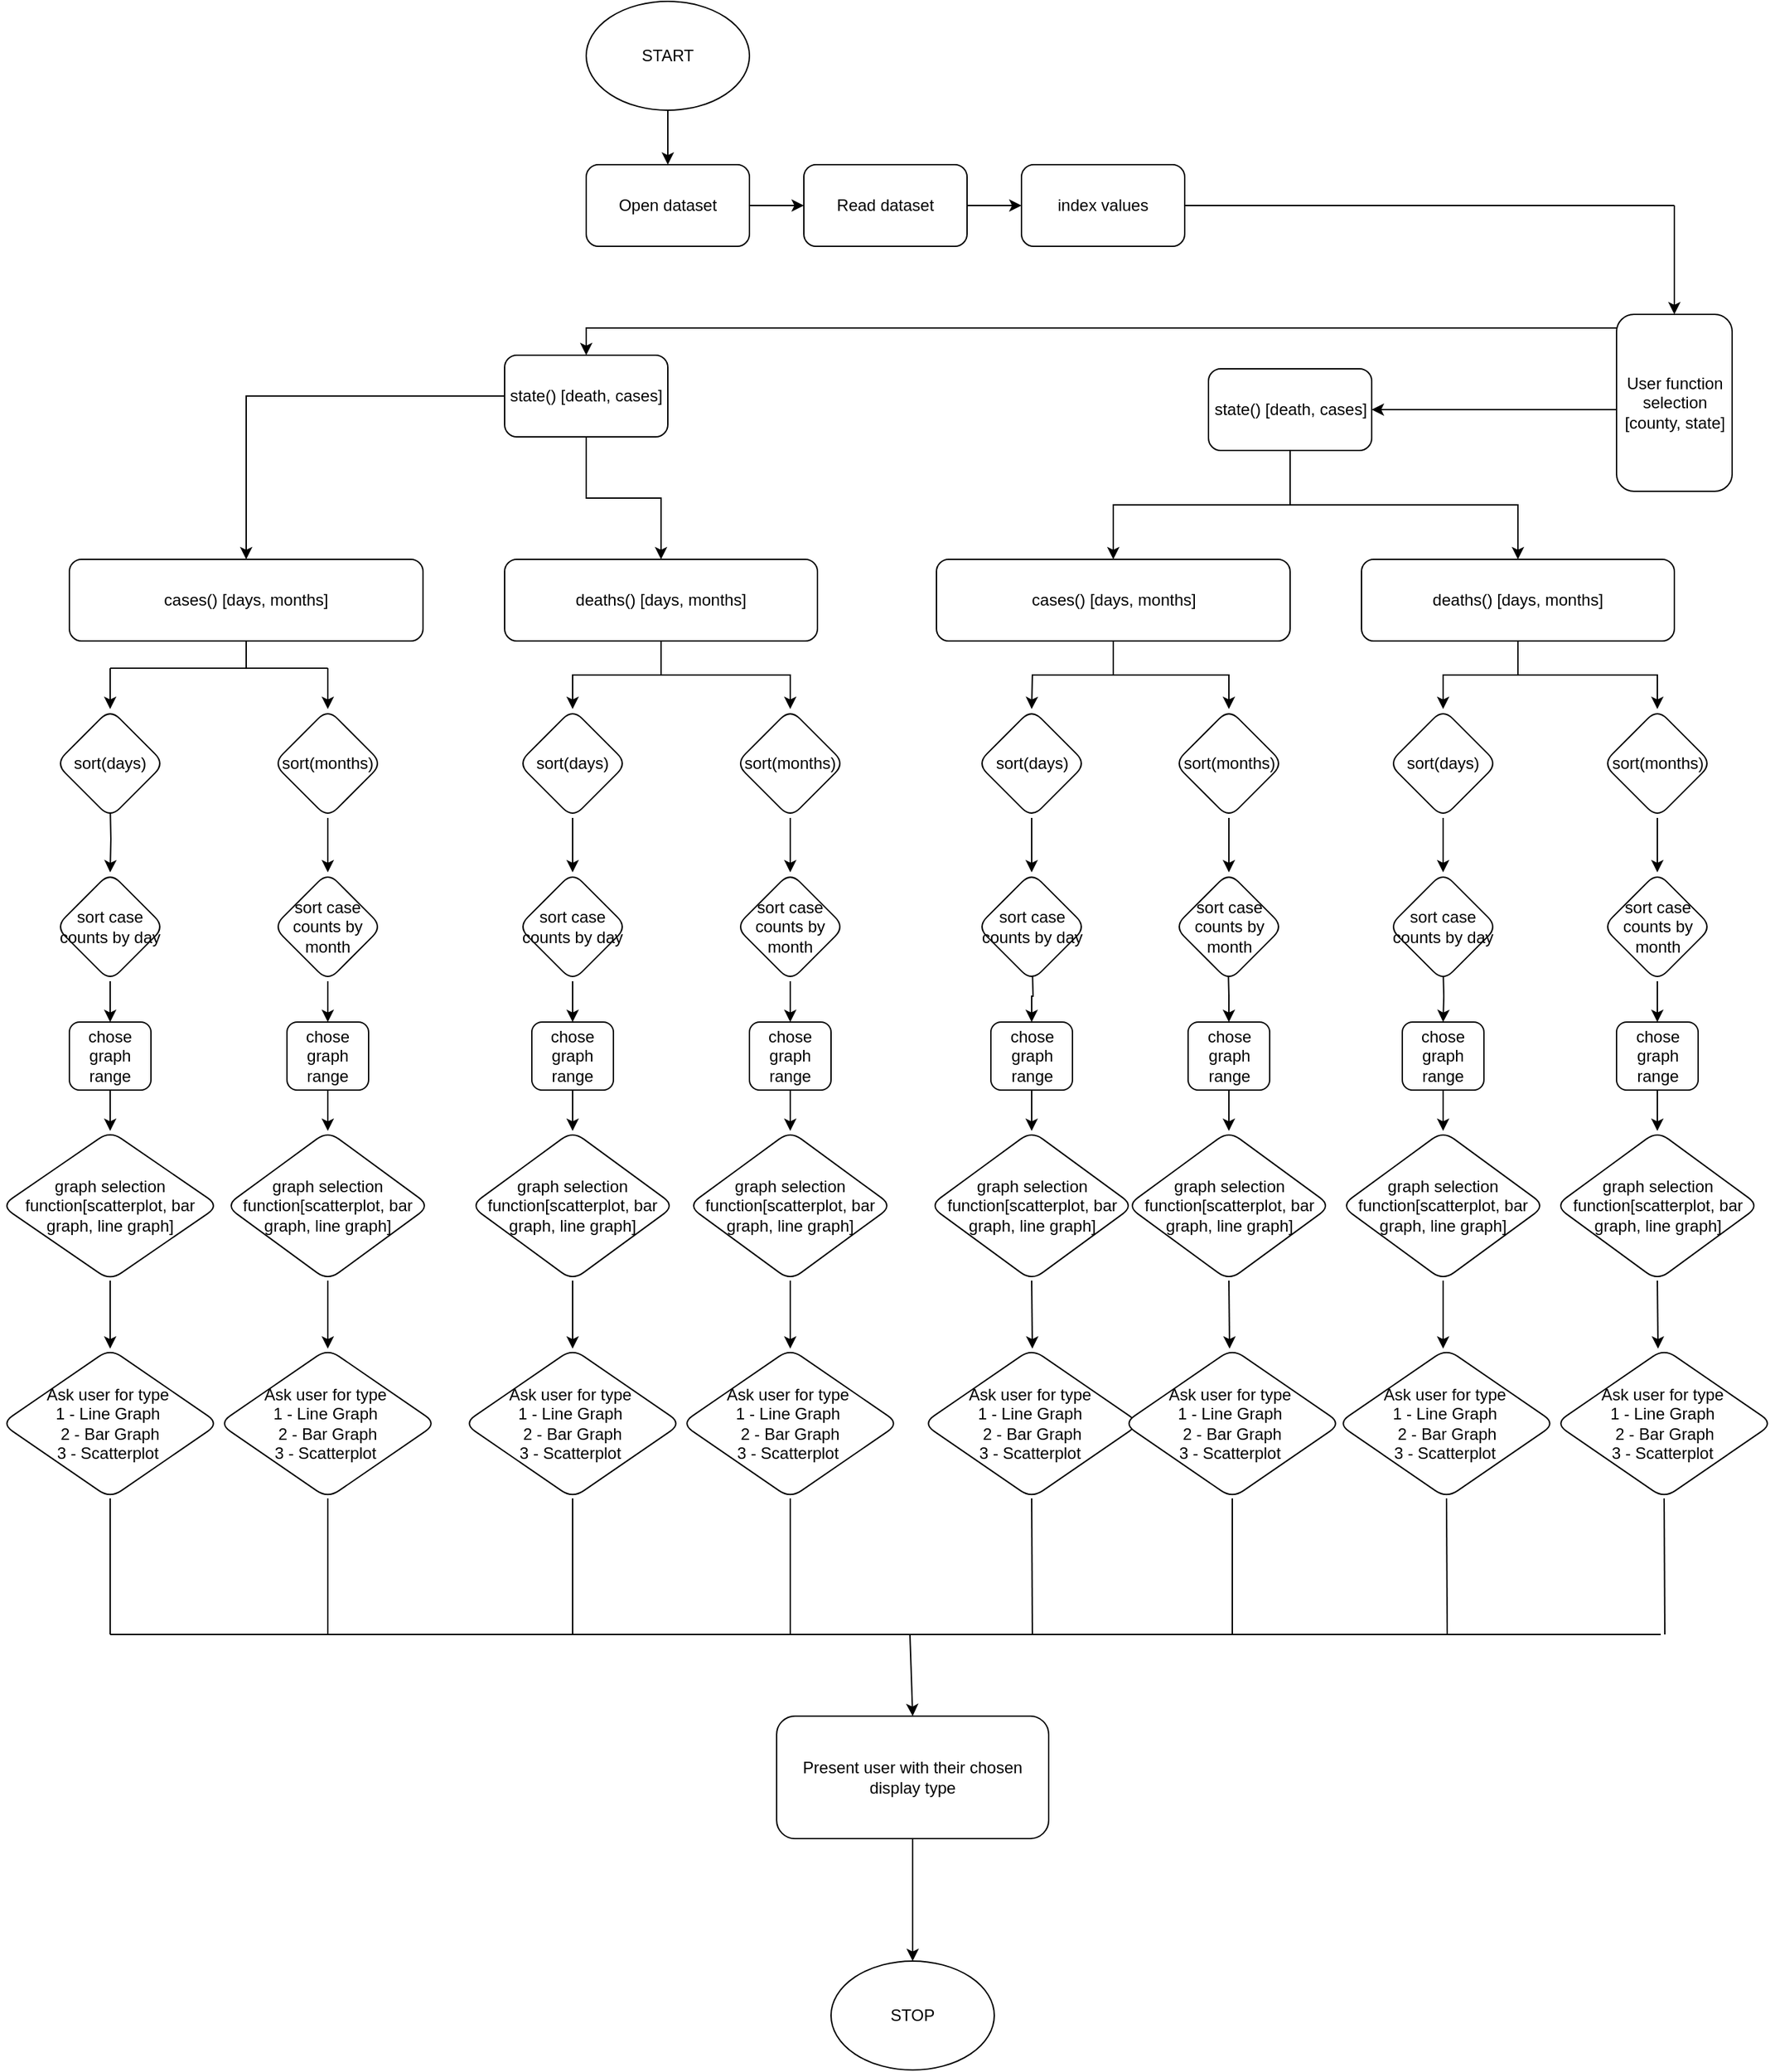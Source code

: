 <mxfile version="13.9.7" type="github">
  <diagram id="tAdPeTKJlN7bOHheGdF9" name="Page-1">
    <mxGraphModel dx="2544" dy="2260" grid="1" gridSize="10" guides="1" tooltips="1" connect="1" arrows="1" fold="1" page="1" pageScale="1" pageWidth="850" pageHeight="1100" math="0" shadow="0">
      <root>
        <mxCell id="0" />
        <mxCell id="1" parent="0" />
        <mxCell id="iHuIv27mJ4IeMXVoEYGh-4" value="" style="edgeStyle=orthogonalEdgeStyle;rounded=0;orthogonalLoop=1;jettySize=auto;html=1;" parent="1" source="iHuIv27mJ4IeMXVoEYGh-1" target="iHuIv27mJ4IeMXVoEYGh-3" edge="1">
          <mxGeometry relative="1" as="geometry" />
        </mxCell>
        <mxCell id="iHuIv27mJ4IeMXVoEYGh-1" value="Open dataset" style="rounded=1;whiteSpace=wrap;html=1;" parent="1" vertex="1">
          <mxGeometry y="20" width="120" height="60" as="geometry" />
        </mxCell>
        <mxCell id="iHuIv27mJ4IeMXVoEYGh-6" value="" style="edgeStyle=orthogonalEdgeStyle;rounded=0;orthogonalLoop=1;jettySize=auto;html=1;" parent="1" source="iHuIv27mJ4IeMXVoEYGh-3" target="iHuIv27mJ4IeMXVoEYGh-5" edge="1">
          <mxGeometry relative="1" as="geometry" />
        </mxCell>
        <mxCell id="iHuIv27mJ4IeMXVoEYGh-3" value="Read dataset" style="whiteSpace=wrap;html=1;rounded=1;" parent="1" vertex="1">
          <mxGeometry x="160" y="20" width="120" height="60" as="geometry" />
        </mxCell>
        <mxCell id="iHuIv27mJ4IeMXVoEYGh-5" value="index values" style="whiteSpace=wrap;html=1;rounded=1;" parent="1" vertex="1">
          <mxGeometry x="320" y="20" width="120" height="60" as="geometry" />
        </mxCell>
        <mxCell id="ClTSMR5yh64WsVLCuIec-3" value="" style="edgeStyle=orthogonalEdgeStyle;rounded=0;orthogonalLoop=1;jettySize=auto;html=1;" parent="1" source="iHuIv27mJ4IeMXVoEYGh-17" target="ClTSMR5yh64WsVLCuIec-2" edge="1">
          <mxGeometry relative="1" as="geometry">
            <Array as="points">
              <mxPoint y="140" />
            </Array>
          </mxGeometry>
        </mxCell>
        <mxCell id="ClTSMR5yh64WsVLCuIec-95" style="edgeStyle=orthogonalEdgeStyle;rounded=0;orthogonalLoop=1;jettySize=auto;html=1;exitX=0;exitY=0.5;exitDx=0;exitDy=0;entryX=1;entryY=0.5;entryDx=0;entryDy=0;" parent="1" source="iHuIv27mJ4IeMXVoEYGh-17" target="ClTSMR5yh64WsVLCuIec-42" edge="1">
          <mxGeometry relative="1" as="geometry">
            <Array as="points">
              <mxPoint x="758" y="200" />
            </Array>
          </mxGeometry>
        </mxCell>
        <mxCell id="iHuIv27mJ4IeMXVoEYGh-17" value="User function selection [county, state]" style="whiteSpace=wrap;html=1;rounded=1;" parent="1" vertex="1">
          <mxGeometry x="757.5" y="130" width="85" height="130" as="geometry" />
        </mxCell>
        <mxCell id="iHuIv27mJ4IeMXVoEYGh-22" value="cases() [days, months]" style="whiteSpace=wrap;html=1;rounded=1;" parent="1" vertex="1">
          <mxGeometry x="-380" y="310" width="260" height="60" as="geometry" />
        </mxCell>
        <mxCell id="djKttDt-YxFd_NFeAkNs-44" value="" style="edgeStyle=orthogonalEdgeStyle;rounded=0;orthogonalLoop=1;jettySize=auto;html=1;" parent="1" source="iHuIv27mJ4IeMXVoEYGh-24" target="ClTSMR5yh64WsVLCuIec-14" edge="1">
          <mxGeometry relative="1" as="geometry">
            <mxPoint x="190" y="420" as="targetPoint" />
          </mxGeometry>
        </mxCell>
        <mxCell id="djKttDt-YxFd_NFeAkNs-45" value="" style="edgeStyle=orthogonalEdgeStyle;rounded=0;orthogonalLoop=1;jettySize=auto;html=1;" parent="1" source="iHuIv27mJ4IeMXVoEYGh-24" target="ClTSMR5yh64WsVLCuIec-7" edge="1">
          <mxGeometry relative="1" as="geometry">
            <mxPoint x="75" y="420" as="targetPoint" />
          </mxGeometry>
        </mxCell>
        <mxCell id="iHuIv27mJ4IeMXVoEYGh-24" value="&lt;div&gt;deaths() [days, months]&lt;br&gt;&lt;/div&gt;" style="whiteSpace=wrap;html=1;rounded=1;" parent="1" vertex="1">
          <mxGeometry x="-60" y="310" width="230" height="60" as="geometry" />
        </mxCell>
        <mxCell id="Fl7NyhwMVP9BRSrlcS8B-10" value="" style="edgeStyle=orthogonalEdgeStyle;rounded=0;orthogonalLoop=1;jettySize=auto;html=1;" parent="1" target="Fl7NyhwMVP9BRSrlcS8B-9" edge="1">
          <mxGeometry relative="1" as="geometry">
            <mxPoint x="-350" y="490" as="sourcePoint" />
          </mxGeometry>
        </mxCell>
        <mxCell id="iHuIv27mJ4IeMXVoEYGh-34" value="sort(days)" style="rhombus;whiteSpace=wrap;html=1;rounded=1;" parent="1" vertex="1">
          <mxGeometry x="-390" y="420" width="80" height="80" as="geometry" />
        </mxCell>
        <mxCell id="Fl7NyhwMVP9BRSrlcS8B-25" value="" style="edgeStyle=orthogonalEdgeStyle;rounded=0;orthogonalLoop=1;jettySize=auto;html=1;" parent="1" source="Fl7NyhwMVP9BRSrlcS8B-9" target="Fl7NyhwMVP9BRSrlcS8B-24" edge="1">
          <mxGeometry relative="1" as="geometry" />
        </mxCell>
        <mxCell id="Fl7NyhwMVP9BRSrlcS8B-9" value="sort case counts by day" style="rhombus;whiteSpace=wrap;html=1;rounded=1;" parent="1" vertex="1">
          <mxGeometry x="-390" y="540" width="80" height="80" as="geometry" />
        </mxCell>
        <mxCell id="Fl7NyhwMVP9BRSrlcS8B-37" value="" style="edgeStyle=orthogonalEdgeStyle;rounded=0;orthogonalLoop=1;jettySize=auto;html=1;" parent="1" source="Fl7NyhwMVP9BRSrlcS8B-24" target="Fl7NyhwMVP9BRSrlcS8B-36" edge="1">
          <mxGeometry relative="1" as="geometry" />
        </mxCell>
        <mxCell id="Fl7NyhwMVP9BRSrlcS8B-24" value="chose graph range" style="whiteSpace=wrap;html=1;rounded=1;" parent="1" vertex="1">
          <mxGeometry x="-380" y="650" width="60" height="50" as="geometry" />
        </mxCell>
        <mxCell id="Fl7NyhwMVP9BRSrlcS8B-36" value="graph selection function[scatterplot, bar graph, line graph]" style="rhombus;whiteSpace=wrap;html=1;rounded=1;" parent="1" vertex="1">
          <mxGeometry x="-430" y="730" width="160" height="110" as="geometry" />
        </mxCell>
        <mxCell id="djKttDt-YxFd_NFeAkNs-17" value="" style="edgeStyle=orthogonalEdgeStyle;rounded=0;orthogonalLoop=1;jettySize=auto;html=1;exitX=0.5;exitY=1;exitDx=0;exitDy=0;" parent="1" source="djKttDt-YxFd_NFeAkNs-18" target="djKttDt-YxFd_NFeAkNs-20" edge="1">
          <mxGeometry relative="1" as="geometry" />
        </mxCell>
        <mxCell id="djKttDt-YxFd_NFeAkNs-18" value="sort(months)" style="rhombus;whiteSpace=wrap;html=1;rounded=1;" parent="1" vertex="1">
          <mxGeometry x="-230" y="420" width="80" height="80" as="geometry" />
        </mxCell>
        <mxCell id="djKttDt-YxFd_NFeAkNs-19" value="" style="edgeStyle=orthogonalEdgeStyle;rounded=0;orthogonalLoop=1;jettySize=auto;html=1;" parent="1" source="djKttDt-YxFd_NFeAkNs-20" target="djKttDt-YxFd_NFeAkNs-22" edge="1">
          <mxGeometry relative="1" as="geometry" />
        </mxCell>
        <mxCell id="djKttDt-YxFd_NFeAkNs-20" value="sort case counts by month" style="rhombus;whiteSpace=wrap;html=1;rounded=1;" parent="1" vertex="1">
          <mxGeometry x="-230" y="540" width="80" height="80" as="geometry" />
        </mxCell>
        <mxCell id="djKttDt-YxFd_NFeAkNs-22" value="chose graph range" style="whiteSpace=wrap;html=1;rounded=1;" parent="1" vertex="1">
          <mxGeometry x="-220" y="650" width="60" height="50" as="geometry" />
        </mxCell>
        <mxCell id="ClTSMR5yh64WsVLCuIec-4" value="" style="edgeStyle=orthogonalEdgeStyle;rounded=0;orthogonalLoop=1;jettySize=auto;html=1;" parent="1" source="ClTSMR5yh64WsVLCuIec-2" target="iHuIv27mJ4IeMXVoEYGh-22" edge="1">
          <mxGeometry relative="1" as="geometry" />
        </mxCell>
        <mxCell id="ClTSMR5yh64WsVLCuIec-5" style="edgeStyle=orthogonalEdgeStyle;rounded=0;orthogonalLoop=1;jettySize=auto;html=1;" parent="1" source="ClTSMR5yh64WsVLCuIec-2" target="iHuIv27mJ4IeMXVoEYGh-24" edge="1">
          <mxGeometry relative="1" as="geometry" />
        </mxCell>
        <mxCell id="ClTSMR5yh64WsVLCuIec-2" value="state() [death, cases]" style="whiteSpace=wrap;html=1;rounded=1;" parent="1" vertex="1">
          <mxGeometry x="-60" y="160" width="120" height="60" as="geometry" />
        </mxCell>
        <mxCell id="ClTSMR5yh64WsVLCuIec-6" value="" style="edgeStyle=orthogonalEdgeStyle;rounded=0;orthogonalLoop=1;jettySize=auto;html=1;exitX=0.5;exitY=1;exitDx=0;exitDy=0;" parent="1" source="ClTSMR5yh64WsVLCuIec-7" target="ClTSMR5yh64WsVLCuIec-9" edge="1">
          <mxGeometry relative="1" as="geometry" />
        </mxCell>
        <mxCell id="ClTSMR5yh64WsVLCuIec-7" value="sort(days)" style="rhombus;whiteSpace=wrap;html=1;rounded=1;" parent="1" vertex="1">
          <mxGeometry x="-50" y="420" width="80" height="80" as="geometry" />
        </mxCell>
        <mxCell id="ClTSMR5yh64WsVLCuIec-8" value="" style="edgeStyle=orthogonalEdgeStyle;rounded=0;orthogonalLoop=1;jettySize=auto;html=1;" parent="1" source="ClTSMR5yh64WsVLCuIec-9" target="ClTSMR5yh64WsVLCuIec-11" edge="1">
          <mxGeometry relative="1" as="geometry" />
        </mxCell>
        <mxCell id="ClTSMR5yh64WsVLCuIec-9" value="sort case counts by day" style="rhombus;whiteSpace=wrap;html=1;rounded=1;" parent="1" vertex="1">
          <mxGeometry x="-50" y="540" width="80" height="80" as="geometry" />
        </mxCell>
        <mxCell id="ClTSMR5yh64WsVLCuIec-10" value="" style="edgeStyle=orthogonalEdgeStyle;rounded=0;orthogonalLoop=1;jettySize=auto;html=1;" parent="1" source="ClTSMR5yh64WsVLCuIec-11" edge="1">
          <mxGeometry relative="1" as="geometry">
            <mxPoint x="-10" y="730.0" as="targetPoint" />
          </mxGeometry>
        </mxCell>
        <mxCell id="ClTSMR5yh64WsVLCuIec-11" value="chose graph range" style="whiteSpace=wrap;html=1;rounded=1;" parent="1" vertex="1">
          <mxGeometry x="-40" y="650" width="60" height="50" as="geometry" />
        </mxCell>
        <mxCell id="ClTSMR5yh64WsVLCuIec-13" value="" style="edgeStyle=orthogonalEdgeStyle;rounded=0;orthogonalLoop=1;jettySize=auto;html=1;exitX=0.5;exitY=1;exitDx=0;exitDy=0;" parent="1" source="ClTSMR5yh64WsVLCuIec-14" target="ClTSMR5yh64WsVLCuIec-16" edge="1">
          <mxGeometry relative="1" as="geometry" />
        </mxCell>
        <mxCell id="ClTSMR5yh64WsVLCuIec-14" value="sort(months)" style="rhombus;whiteSpace=wrap;html=1;rounded=1;" parent="1" vertex="1">
          <mxGeometry x="110" y="420" width="80" height="80" as="geometry" />
        </mxCell>
        <mxCell id="ClTSMR5yh64WsVLCuIec-15" value="" style="edgeStyle=orthogonalEdgeStyle;rounded=0;orthogonalLoop=1;jettySize=auto;html=1;" parent="1" source="ClTSMR5yh64WsVLCuIec-16" target="ClTSMR5yh64WsVLCuIec-18" edge="1">
          <mxGeometry relative="1" as="geometry" />
        </mxCell>
        <mxCell id="ClTSMR5yh64WsVLCuIec-16" value="sort case counts by month" style="rhombus;whiteSpace=wrap;html=1;rounded=1;" parent="1" vertex="1">
          <mxGeometry x="110" y="540" width="80" height="80" as="geometry" />
        </mxCell>
        <mxCell id="ClTSMR5yh64WsVLCuIec-17" value="" style="edgeStyle=orthogonalEdgeStyle;rounded=0;orthogonalLoop=1;jettySize=auto;html=1;" parent="1" source="ClTSMR5yh64WsVLCuIec-18" edge="1">
          <mxGeometry relative="1" as="geometry">
            <mxPoint x="150" y="730.0" as="targetPoint" />
          </mxGeometry>
        </mxCell>
        <mxCell id="ClTSMR5yh64WsVLCuIec-18" value="chose graph range" style="whiteSpace=wrap;html=1;rounded=1;" parent="1" vertex="1">
          <mxGeometry x="120" y="650" width="60" height="50" as="geometry" />
        </mxCell>
        <mxCell id="ClTSMR5yh64WsVLCuIec-20" value="" style="edgeStyle=orthogonalEdgeStyle;rounded=0;orthogonalLoop=1;jettySize=auto;html=1;" parent="1" source="ClTSMR5yh64WsVLCuIec-22" edge="1">
          <mxGeometry relative="1" as="geometry">
            <mxPoint x="327.5" y="420" as="targetPoint" />
          </mxGeometry>
        </mxCell>
        <mxCell id="ClTSMR5yh64WsVLCuIec-21" value="" style="edgeStyle=orthogonalEdgeStyle;rounded=0;orthogonalLoop=1;jettySize=auto;html=1;entryX=0.5;entryY=0;entryDx=0;entryDy=0;" parent="1" source="ClTSMR5yh64WsVLCuIec-22" edge="1" target="ClTSMR5yh64WsVLCuIec-34">
          <mxGeometry relative="1" as="geometry">
            <mxPoint x="447.5" y="420" as="targetPoint" />
          </mxGeometry>
        </mxCell>
        <mxCell id="ClTSMR5yh64WsVLCuIec-22" value="cases() [days, months]" style="whiteSpace=wrap;html=1;rounded=1;" parent="1" vertex="1">
          <mxGeometry x="257.5" y="310" width="260" height="60" as="geometry" />
        </mxCell>
        <mxCell id="ClTSMR5yh64WsVLCuIec-23" value="" style="edgeStyle=orthogonalEdgeStyle;rounded=0;orthogonalLoop=1;jettySize=auto;html=1;" parent="1" source="ClTSMR5yh64WsVLCuIec-25" target="ClTSMR5yh64WsVLCuIec-51" edge="1">
          <mxGeometry relative="1" as="geometry">
            <mxPoint x="707.5" y="420" as="targetPoint" />
          </mxGeometry>
        </mxCell>
        <mxCell id="ClTSMR5yh64WsVLCuIec-24" value="" style="edgeStyle=orthogonalEdgeStyle;rounded=0;orthogonalLoop=1;jettySize=auto;html=1;" parent="1" source="ClTSMR5yh64WsVLCuIec-25" target="ClTSMR5yh64WsVLCuIec-44" edge="1">
          <mxGeometry relative="1" as="geometry">
            <mxPoint x="592.5" y="420" as="targetPoint" />
          </mxGeometry>
        </mxCell>
        <mxCell id="ClTSMR5yh64WsVLCuIec-25" value="&lt;div&gt;deaths() [days, months]&lt;br&gt;&lt;/div&gt;" style="whiteSpace=wrap;html=1;rounded=1;" parent="1" vertex="1">
          <mxGeometry x="570" y="310" width="230" height="60" as="geometry" />
        </mxCell>
        <mxCell id="ClTSMR5yh64WsVLCuIec-26" value="" style="edgeStyle=orthogonalEdgeStyle;rounded=0;orthogonalLoop=1;jettySize=auto;html=1;" parent="1" source="ClTSMR5yh64WsVLCuIec-27" target="ClTSMR5yh64WsVLCuIec-29" edge="1">
          <mxGeometry relative="1" as="geometry" />
        </mxCell>
        <mxCell id="ClTSMR5yh64WsVLCuIec-27" value="sort(days)" style="rhombus;whiteSpace=wrap;html=1;rounded=1;" parent="1" vertex="1">
          <mxGeometry x="287.5" y="420" width="80" height="80" as="geometry" />
        </mxCell>
        <mxCell id="ClTSMR5yh64WsVLCuIec-28" value="" style="edgeStyle=orthogonalEdgeStyle;rounded=0;orthogonalLoop=1;jettySize=auto;html=1;" parent="1" target="ClTSMR5yh64WsVLCuIec-31" edge="1">
          <mxGeometry relative="1" as="geometry">
            <mxPoint x="328" y="610" as="sourcePoint" />
          </mxGeometry>
        </mxCell>
        <mxCell id="ClTSMR5yh64WsVLCuIec-29" value="sort case counts by day" style="rhombus;whiteSpace=wrap;html=1;rounded=1;" parent="1" vertex="1">
          <mxGeometry x="287.5" y="540" width="80" height="80" as="geometry" />
        </mxCell>
        <mxCell id="ClTSMR5yh64WsVLCuIec-30" value="" style="edgeStyle=orthogonalEdgeStyle;rounded=0;orthogonalLoop=1;jettySize=auto;html=1;" parent="1" source="ClTSMR5yh64WsVLCuIec-31" edge="1">
          <mxGeometry relative="1" as="geometry">
            <mxPoint x="327.5" y="730.0" as="targetPoint" />
          </mxGeometry>
        </mxCell>
        <mxCell id="ClTSMR5yh64WsVLCuIec-31" value="chose graph range" style="whiteSpace=wrap;html=1;rounded=1;" parent="1" vertex="1">
          <mxGeometry x="297.5" y="650" width="60" height="50" as="geometry" />
        </mxCell>
        <mxCell id="ClTSMR5yh64WsVLCuIec-33" value="" style="edgeStyle=orthogonalEdgeStyle;rounded=0;orthogonalLoop=1;jettySize=auto;html=1;" parent="1" source="ClTSMR5yh64WsVLCuIec-34" target="ClTSMR5yh64WsVLCuIec-36" edge="1">
          <mxGeometry relative="1" as="geometry" />
        </mxCell>
        <mxCell id="ClTSMR5yh64WsVLCuIec-34" value="sort(months)" style="rhombus;whiteSpace=wrap;html=1;rounded=1;" parent="1" vertex="1">
          <mxGeometry x="432.5" y="420" width="80" height="80" as="geometry" />
        </mxCell>
        <mxCell id="ClTSMR5yh64WsVLCuIec-35" value="" style="edgeStyle=orthogonalEdgeStyle;rounded=0;orthogonalLoop=1;jettySize=auto;html=1;" parent="1" target="ClTSMR5yh64WsVLCuIec-38" edge="1">
          <mxGeometry relative="1" as="geometry">
            <mxPoint x="472" y="610" as="sourcePoint" />
          </mxGeometry>
        </mxCell>
        <mxCell id="ClTSMR5yh64WsVLCuIec-36" value="sort case counts by month" style="rhombus;whiteSpace=wrap;html=1;rounded=1;" parent="1" vertex="1">
          <mxGeometry x="432.5" y="540" width="80" height="80" as="geometry" />
        </mxCell>
        <mxCell id="ClTSMR5yh64WsVLCuIec-37" value="" style="edgeStyle=orthogonalEdgeStyle;rounded=0;orthogonalLoop=1;jettySize=auto;html=1;entryX=0.5;entryY=0;entryDx=0;entryDy=0;" parent="1" source="ClTSMR5yh64WsVLCuIec-38" target="Nh4_O4x0VNbikzCYafz7-15" edge="1">
          <mxGeometry relative="1" as="geometry">
            <mxPoint x="447.5" y="730.0" as="targetPoint" />
          </mxGeometry>
        </mxCell>
        <mxCell id="ClTSMR5yh64WsVLCuIec-38" value="chose graph range" style="whiteSpace=wrap;html=1;rounded=1;" parent="1" vertex="1">
          <mxGeometry x="442.5" y="650" width="60" height="50" as="geometry" />
        </mxCell>
        <mxCell id="ClTSMR5yh64WsVLCuIec-40" value="" style="edgeStyle=orthogonalEdgeStyle;rounded=0;orthogonalLoop=1;jettySize=auto;html=1;" parent="1" source="ClTSMR5yh64WsVLCuIec-42" target="ClTSMR5yh64WsVLCuIec-22" edge="1">
          <mxGeometry relative="1" as="geometry" />
        </mxCell>
        <mxCell id="ClTSMR5yh64WsVLCuIec-41" style="edgeStyle=orthogonalEdgeStyle;rounded=0;orthogonalLoop=1;jettySize=auto;html=1;" parent="1" source="ClTSMR5yh64WsVLCuIec-42" target="ClTSMR5yh64WsVLCuIec-25" edge="1">
          <mxGeometry relative="1" as="geometry" />
        </mxCell>
        <mxCell id="ClTSMR5yh64WsVLCuIec-42" value="state() [death, cases]" style="whiteSpace=wrap;html=1;rounded=1;" parent="1" vertex="1">
          <mxGeometry x="457.5" y="170" width="120" height="60" as="geometry" />
        </mxCell>
        <mxCell id="ClTSMR5yh64WsVLCuIec-43" value="" style="edgeStyle=orthogonalEdgeStyle;rounded=0;orthogonalLoop=1;jettySize=auto;html=1;" parent="1" source="ClTSMR5yh64WsVLCuIec-44" target="ClTSMR5yh64WsVLCuIec-46" edge="1">
          <mxGeometry relative="1" as="geometry" />
        </mxCell>
        <mxCell id="ClTSMR5yh64WsVLCuIec-44" value="sort(days)" style="rhombus;whiteSpace=wrap;html=1;rounded=1;" parent="1" vertex="1">
          <mxGeometry x="590" y="420" width="80" height="80" as="geometry" />
        </mxCell>
        <mxCell id="ClTSMR5yh64WsVLCuIec-45" value="" style="edgeStyle=orthogonalEdgeStyle;rounded=0;orthogonalLoop=1;jettySize=auto;html=1;" parent="1" target="ClTSMR5yh64WsVLCuIec-48" edge="1">
          <mxGeometry relative="1" as="geometry">
            <mxPoint x="630" y="610" as="sourcePoint" />
          </mxGeometry>
        </mxCell>
        <mxCell id="ClTSMR5yh64WsVLCuIec-46" value="sort case counts by day" style="rhombus;whiteSpace=wrap;html=1;rounded=1;" parent="1" vertex="1">
          <mxGeometry x="590" y="540" width="80" height="80" as="geometry" />
        </mxCell>
        <mxCell id="ClTSMR5yh64WsVLCuIec-47" value="" style="edgeStyle=orthogonalEdgeStyle;rounded=0;orthogonalLoop=1;jettySize=auto;html=1;entryX=0.5;entryY=0;entryDx=0;entryDy=0;" parent="1" source="ClTSMR5yh64WsVLCuIec-48" target="Nh4_O4x0VNbikzCYafz7-16" edge="1">
          <mxGeometry relative="1" as="geometry">
            <mxPoint x="630.0" y="720.0" as="targetPoint" />
          </mxGeometry>
        </mxCell>
        <mxCell id="ClTSMR5yh64WsVLCuIec-48" value="chose graph range" style="whiteSpace=wrap;html=1;rounded=1;" parent="1" vertex="1">
          <mxGeometry x="600" y="650" width="60" height="50" as="geometry" />
        </mxCell>
        <mxCell id="ClTSMR5yh64WsVLCuIec-50" value="" style="edgeStyle=orthogonalEdgeStyle;rounded=0;orthogonalLoop=1;jettySize=auto;html=1;" parent="1" source="ClTSMR5yh64WsVLCuIec-51" target="ClTSMR5yh64WsVLCuIec-53" edge="1">
          <mxGeometry relative="1" as="geometry" />
        </mxCell>
        <mxCell id="ClTSMR5yh64WsVLCuIec-51" value="sort(months)" style="rhombus;whiteSpace=wrap;html=1;rounded=1;" parent="1" vertex="1">
          <mxGeometry x="747.5" y="420" width="80" height="80" as="geometry" />
        </mxCell>
        <mxCell id="ClTSMR5yh64WsVLCuIec-52" value="" style="edgeStyle=orthogonalEdgeStyle;rounded=0;orthogonalLoop=1;jettySize=auto;html=1;" parent="1" source="ClTSMR5yh64WsVLCuIec-53" target="ClTSMR5yh64WsVLCuIec-55" edge="1">
          <mxGeometry relative="1" as="geometry" />
        </mxCell>
        <mxCell id="ClTSMR5yh64WsVLCuIec-53" value="sort case counts by month" style="rhombus;whiteSpace=wrap;html=1;rounded=1;" parent="1" vertex="1">
          <mxGeometry x="747.5" y="540" width="80" height="80" as="geometry" />
        </mxCell>
        <mxCell id="ClTSMR5yh64WsVLCuIec-54" value="" style="edgeStyle=orthogonalEdgeStyle;rounded=0;orthogonalLoop=1;jettySize=auto;html=1;" parent="1" source="ClTSMR5yh64WsVLCuIec-55" edge="1">
          <mxGeometry relative="1" as="geometry">
            <mxPoint x="787.5" y="730.0" as="targetPoint" />
          </mxGeometry>
        </mxCell>
        <mxCell id="ClTSMR5yh64WsVLCuIec-55" value="chose graph range" style="whiteSpace=wrap;html=1;rounded=1;" parent="1" vertex="1">
          <mxGeometry x="757.5" y="650" width="60" height="50" as="geometry" />
        </mxCell>
        <mxCell id="Nh4_O4x0VNbikzCYafz7-1" value="graph selection function[scatterplot, bar graph, line graph]" style="rhombus;whiteSpace=wrap;html=1;rounded=1;" vertex="1" parent="1">
          <mxGeometry x="-265" y="730" width="150" height="110" as="geometry" />
        </mxCell>
        <mxCell id="Nh4_O4x0VNbikzCYafz7-5" value="" style="endArrow=classic;html=1;exitX=0.5;exitY=1;exitDx=0;exitDy=0;" edge="1" parent="1" source="djKttDt-YxFd_NFeAkNs-22" target="Nh4_O4x0VNbikzCYafz7-1">
          <mxGeometry width="50" height="50" relative="1" as="geometry">
            <mxPoint x="310" y="710" as="sourcePoint" />
            <mxPoint x="360" y="660" as="targetPoint" />
          </mxGeometry>
        </mxCell>
        <mxCell id="Nh4_O4x0VNbikzCYafz7-8" value="graph selection function[scatterplot, bar graph, line graph]" style="rhombus;whiteSpace=wrap;html=1;rounded=1;" vertex="1" parent="1">
          <mxGeometry x="-85" y="730" width="150" height="110" as="geometry" />
        </mxCell>
        <mxCell id="Nh4_O4x0VNbikzCYafz7-9" value="graph selection function[scatterplot, bar graph, line graph]" style="rhombus;whiteSpace=wrap;html=1;rounded=1;" vertex="1" parent="1">
          <mxGeometry x="75" y="730" width="150" height="110" as="geometry" />
        </mxCell>
        <mxCell id="Nh4_O4x0VNbikzCYafz7-12" value="" style="endArrow=classic;html=1;entryX=0.5;entryY=0;entryDx=0;entryDy=0;" edge="1" parent="1" target="iHuIv27mJ4IeMXVoEYGh-17">
          <mxGeometry width="50" height="50" relative="1" as="geometry">
            <mxPoint x="800" y="50" as="sourcePoint" />
            <mxPoint x="720" y="100" as="targetPoint" />
          </mxGeometry>
        </mxCell>
        <mxCell id="Nh4_O4x0VNbikzCYafz7-13" value="graph selection function[scatterplot, bar graph, line graph]" style="rhombus;whiteSpace=wrap;html=1;rounded=1;" vertex="1" parent="1">
          <mxGeometry x="252.5" y="730" width="150" height="110" as="geometry" />
        </mxCell>
        <mxCell id="Nh4_O4x0VNbikzCYafz7-15" value="graph selection function[scatterplot, bar graph, line graph]" style="rhombus;whiteSpace=wrap;html=1;rounded=1;" vertex="1" parent="1">
          <mxGeometry x="397.5" y="730" width="150" height="110" as="geometry" />
        </mxCell>
        <mxCell id="Nh4_O4x0VNbikzCYafz7-16" value="graph selection function[scatterplot, bar graph, line graph]" style="rhombus;whiteSpace=wrap;html=1;rounded=1;" vertex="1" parent="1">
          <mxGeometry x="555" y="730" width="150" height="110" as="geometry" />
        </mxCell>
        <mxCell id="Nh4_O4x0VNbikzCYafz7-18" value="graph selection function[scatterplot, bar graph, line graph]" style="rhombus;whiteSpace=wrap;html=1;rounded=1;" vertex="1" parent="1">
          <mxGeometry x="712.5" y="730" width="150" height="110" as="geometry" />
        </mxCell>
        <mxCell id="Nh4_O4x0VNbikzCYafz7-19" value="" style="endArrow=none;html=1;exitX=0.5;exitY=1;exitDx=0;exitDy=0;" edge="1" parent="1" source="iHuIv27mJ4IeMXVoEYGh-22">
          <mxGeometry width="50" height="50" relative="1" as="geometry">
            <mxPoint x="230" y="510" as="sourcePoint" />
            <mxPoint x="-250" y="390" as="targetPoint" />
          </mxGeometry>
        </mxCell>
        <mxCell id="Nh4_O4x0VNbikzCYafz7-20" value="" style="endArrow=classic;html=1;entryX=0.5;entryY=0;entryDx=0;entryDy=0;" edge="1" parent="1" target="iHuIv27mJ4IeMXVoEYGh-34">
          <mxGeometry width="50" height="50" relative="1" as="geometry">
            <mxPoint x="-350" y="390" as="sourcePoint" />
            <mxPoint x="-280" y="420" as="targetPoint" />
          </mxGeometry>
        </mxCell>
        <mxCell id="Nh4_O4x0VNbikzCYafz7-21" value="" style="endArrow=classic;html=1;entryX=0.5;entryY=0;entryDx=0;entryDy=0;" edge="1" parent="1" target="djKttDt-YxFd_NFeAkNs-18">
          <mxGeometry width="50" height="50" relative="1" as="geometry">
            <mxPoint x="-190" y="390" as="sourcePoint" />
            <mxPoint x="280" y="460" as="targetPoint" />
          </mxGeometry>
        </mxCell>
        <mxCell id="Nh4_O4x0VNbikzCYafz7-23" value="" style="endArrow=none;html=1;" edge="1" parent="1">
          <mxGeometry width="50" height="50" relative="1" as="geometry">
            <mxPoint x="-350" y="390" as="sourcePoint" />
            <mxPoint x="-190" y="390" as="targetPoint" />
          </mxGeometry>
        </mxCell>
        <mxCell id="Nh4_O4x0VNbikzCYafz7-27" value="" style="endArrow=none;html=1;exitX=1;exitY=0.5;exitDx=0;exitDy=0;" edge="1" parent="1" source="iHuIv27mJ4IeMXVoEYGh-5">
          <mxGeometry width="50" height="50" relative="1" as="geometry">
            <mxPoint x="290" y="540" as="sourcePoint" />
            <mxPoint x="800" y="50" as="targetPoint" />
          </mxGeometry>
        </mxCell>
        <mxCell id="Nh4_O4x0VNbikzCYafz7-28" value="START" style="ellipse;whiteSpace=wrap;html=1;" vertex="1" parent="1">
          <mxGeometry y="-100" width="120" height="80" as="geometry" />
        </mxCell>
        <mxCell id="Nh4_O4x0VNbikzCYafz7-30" value="" style="endArrow=classic;html=1;exitX=0.5;exitY=1;exitDx=0;exitDy=0;" edge="1" parent="1" source="Nh4_O4x0VNbikzCYafz7-28" target="iHuIv27mJ4IeMXVoEYGh-1">
          <mxGeometry width="50" height="50" relative="1" as="geometry">
            <mxPoint x="290" y="480" as="sourcePoint" />
            <mxPoint x="340" y="430" as="targetPoint" />
          </mxGeometry>
        </mxCell>
        <mxCell id="Nh4_O4x0VNbikzCYafz7-31" value="" style="endArrow=classic;html=1;exitX=0.5;exitY=1;exitDx=0;exitDy=0;" edge="1" parent="1" source="Fl7NyhwMVP9BRSrlcS8B-36">
          <mxGeometry width="50" height="50" relative="1" as="geometry">
            <mxPoint x="290" y="730" as="sourcePoint" />
            <mxPoint x="-350" y="890" as="targetPoint" />
          </mxGeometry>
        </mxCell>
        <mxCell id="Nh4_O4x0VNbikzCYafz7-32" value="" style="endArrow=classic;html=1;exitX=0.5;exitY=1;exitDx=0;exitDy=0;" edge="1" parent="1" source="Nh4_O4x0VNbikzCYafz7-1">
          <mxGeometry width="50" height="50" relative="1" as="geometry">
            <mxPoint x="-200" y="890" as="sourcePoint" />
            <mxPoint x="-190" y="890" as="targetPoint" />
          </mxGeometry>
        </mxCell>
        <mxCell id="Nh4_O4x0VNbikzCYafz7-33" value="" style="endArrow=classic;html=1;exitX=0.5;exitY=1;exitDx=0;exitDy=0;" edge="1" parent="1" source="Nh4_O4x0VNbikzCYafz7-8">
          <mxGeometry width="50" height="50" relative="1" as="geometry">
            <mxPoint x="-20" y="880" as="sourcePoint" />
            <mxPoint x="-10" y="890" as="targetPoint" />
          </mxGeometry>
        </mxCell>
        <mxCell id="Nh4_O4x0VNbikzCYafz7-34" value="" style="endArrow=classic;html=1;exitX=0.5;exitY=1;exitDx=0;exitDy=0;" edge="1" parent="1" source="Nh4_O4x0VNbikzCYafz7-9">
          <mxGeometry width="50" height="50" relative="1" as="geometry">
            <mxPoint x="160" y="880" as="sourcePoint" />
            <mxPoint x="150" y="890" as="targetPoint" />
          </mxGeometry>
        </mxCell>
        <mxCell id="Nh4_O4x0VNbikzCYafz7-35" value="" style="endArrow=classic;html=1;exitX=0.5;exitY=1;exitDx=0;exitDy=0;" edge="1" parent="1" source="Nh4_O4x0VNbikzCYafz7-13">
          <mxGeometry width="50" height="50" relative="1" as="geometry">
            <mxPoint x="320" y="900" as="sourcePoint" />
            <mxPoint x="328" y="890" as="targetPoint" />
          </mxGeometry>
        </mxCell>
        <mxCell id="Nh4_O4x0VNbikzCYafz7-36" value="" style="endArrow=classic;html=1;exitX=0.5;exitY=1;exitDx=0;exitDy=0;" edge="1" parent="1" source="Nh4_O4x0VNbikzCYafz7-15">
          <mxGeometry width="50" height="50" relative="1" as="geometry">
            <mxPoint x="520" y="890" as="sourcePoint" />
            <mxPoint x="473" y="890" as="targetPoint" />
          </mxGeometry>
        </mxCell>
        <mxCell id="Nh4_O4x0VNbikzCYafz7-37" value="" style="endArrow=classic;html=1;exitX=0.5;exitY=1;exitDx=0;exitDy=0;" edge="1" parent="1" source="Nh4_O4x0VNbikzCYafz7-16">
          <mxGeometry width="50" height="50" relative="1" as="geometry">
            <mxPoint x="580" y="910" as="sourcePoint" />
            <mxPoint x="630" y="890" as="targetPoint" />
          </mxGeometry>
        </mxCell>
        <mxCell id="Nh4_O4x0VNbikzCYafz7-38" value="" style="endArrow=classic;html=1;exitX=0.5;exitY=1;exitDx=0;exitDy=0;" edge="1" parent="1" source="Nh4_O4x0VNbikzCYafz7-18">
          <mxGeometry width="50" height="50" relative="1" as="geometry">
            <mxPoint x="740" y="890" as="sourcePoint" />
            <mxPoint x="788" y="890" as="targetPoint" />
          </mxGeometry>
        </mxCell>
        <mxCell id="Nh4_O4x0VNbikzCYafz7-39" value="Ask user for type&amp;nbsp;&lt;br&gt;1 - Line Graph&amp;nbsp;&lt;br&gt;2 - Bar Graph&lt;br&gt;3 - Scatterplot&amp;nbsp;" style="rhombus;whiteSpace=wrap;html=1;rounded=1;" vertex="1" parent="1">
          <mxGeometry x="-430" y="890" width="160" height="110" as="geometry" />
        </mxCell>
        <mxCell id="Nh4_O4x0VNbikzCYafz7-40" value="Ask user for type&amp;nbsp;&lt;br&gt;1 - Line Graph&amp;nbsp;&lt;br&gt;2 - Bar Graph&lt;br&gt;3 - Scatterplot&amp;nbsp;" style="rhombus;whiteSpace=wrap;html=1;rounded=1;" vertex="1" parent="1">
          <mxGeometry x="-270" y="890" width="160" height="110" as="geometry" />
        </mxCell>
        <mxCell id="Nh4_O4x0VNbikzCYafz7-41" value="Ask user for type&amp;nbsp;&lt;br&gt;1 - Line Graph&amp;nbsp;&lt;br&gt;2 - Bar Graph&lt;br&gt;3 - Scatterplot&amp;nbsp;" style="rhombus;whiteSpace=wrap;html=1;rounded=1;" vertex="1" parent="1">
          <mxGeometry x="-90" y="890" width="160" height="110" as="geometry" />
        </mxCell>
        <mxCell id="Nh4_O4x0VNbikzCYafz7-42" value="Ask user for type&amp;nbsp;&lt;br&gt;1 - Line Graph&amp;nbsp;&lt;br&gt;2 - Bar Graph&lt;br&gt;3 - Scatterplot&amp;nbsp;" style="rhombus;whiteSpace=wrap;html=1;rounded=1;" vertex="1" parent="1">
          <mxGeometry x="70" y="890" width="160" height="110" as="geometry" />
        </mxCell>
        <mxCell id="Nh4_O4x0VNbikzCYafz7-43" value="Ask user for type&amp;nbsp;&lt;br&gt;1 - Line Graph&amp;nbsp;&lt;br&gt;2 - Bar Graph&lt;br&gt;3 - Scatterplot&amp;nbsp;" style="rhombus;whiteSpace=wrap;html=1;rounded=1;" vertex="1" parent="1">
          <mxGeometry x="247.5" y="890" width="160" height="110" as="geometry" />
        </mxCell>
        <mxCell id="Nh4_O4x0VNbikzCYafz7-44" value="Ask user for type&amp;nbsp;&lt;br&gt;1 - Line Graph&amp;nbsp;&lt;br&gt;2 - Bar Graph&lt;br&gt;3 - Scatterplot&amp;nbsp;" style="rhombus;whiteSpace=wrap;html=1;rounded=1;" vertex="1" parent="1">
          <mxGeometry x="395" y="890" width="160" height="110" as="geometry" />
        </mxCell>
        <mxCell id="Nh4_O4x0VNbikzCYafz7-45" value="Ask user for type&amp;nbsp;&lt;br&gt;1 - Line Graph&amp;nbsp;&lt;br&gt;2 - Bar Graph&lt;br&gt;3 - Scatterplot&amp;nbsp;" style="rhombus;whiteSpace=wrap;html=1;rounded=1;" vertex="1" parent="1">
          <mxGeometry x="552.5" y="890" width="160" height="110" as="geometry" />
        </mxCell>
        <mxCell id="Nh4_O4x0VNbikzCYafz7-46" value="Ask user for type&amp;nbsp;&lt;br&gt;1 - Line Graph&amp;nbsp;&lt;br&gt;2 - Bar Graph&lt;br&gt;3 - Scatterplot&amp;nbsp;" style="rhombus;whiteSpace=wrap;html=1;rounded=1;" vertex="1" parent="1">
          <mxGeometry x="712.5" y="890" width="160" height="110" as="geometry" />
        </mxCell>
        <mxCell id="Nh4_O4x0VNbikzCYafz7-47" value="Present user with their chosen display type" style="rounded=1;whiteSpace=wrap;html=1;" vertex="1" parent="1">
          <mxGeometry x="140" y="1160" width="200" height="90" as="geometry" />
        </mxCell>
        <mxCell id="Nh4_O4x0VNbikzCYafz7-48" value="" style="endArrow=classic;html=1;entryX=0.5;entryY=0;entryDx=0;entryDy=0;" edge="1" parent="1" target="Nh4_O4x0VNbikzCYafz7-47">
          <mxGeometry width="50" height="50" relative="1" as="geometry">
            <mxPoint x="238" y="1100" as="sourcePoint" />
            <mxPoint x="330" y="670" as="targetPoint" />
          </mxGeometry>
        </mxCell>
        <mxCell id="Nh4_O4x0VNbikzCYafz7-49" value="" style="endArrow=none;html=1;" edge="1" parent="1">
          <mxGeometry width="50" height="50" relative="1" as="geometry">
            <mxPoint x="-350" y="1100" as="sourcePoint" />
            <mxPoint x="790" y="1100" as="targetPoint" />
          </mxGeometry>
        </mxCell>
        <mxCell id="Nh4_O4x0VNbikzCYafz7-50" value="" style="endArrow=none;html=1;exitX=0.5;exitY=1;exitDx=0;exitDy=0;" edge="1" parent="1" source="Nh4_O4x0VNbikzCYafz7-39">
          <mxGeometry width="50" height="50" relative="1" as="geometry">
            <mxPoint x="280" y="720" as="sourcePoint" />
            <mxPoint x="-350" y="1100" as="targetPoint" />
          </mxGeometry>
        </mxCell>
        <mxCell id="Nh4_O4x0VNbikzCYafz7-51" value="" style="endArrow=none;html=1;exitX=0.5;exitY=1;exitDx=0;exitDy=0;" edge="1" parent="1" source="Nh4_O4x0VNbikzCYafz7-40">
          <mxGeometry width="50" height="50" relative="1" as="geometry">
            <mxPoint x="280" y="720" as="sourcePoint" />
            <mxPoint x="-190" y="1100" as="targetPoint" />
          </mxGeometry>
        </mxCell>
        <mxCell id="Nh4_O4x0VNbikzCYafz7-52" value="" style="endArrow=none;html=1;exitX=0.5;exitY=1;exitDx=0;exitDy=0;" edge="1" parent="1" source="Nh4_O4x0VNbikzCYafz7-41">
          <mxGeometry width="50" height="50" relative="1" as="geometry">
            <mxPoint x="280" y="720" as="sourcePoint" />
            <mxPoint x="-10" y="1100" as="targetPoint" />
          </mxGeometry>
        </mxCell>
        <mxCell id="Nh4_O4x0VNbikzCYafz7-53" value="" style="endArrow=none;html=1;exitX=0.5;exitY=1;exitDx=0;exitDy=0;" edge="1" parent="1" source="Nh4_O4x0VNbikzCYafz7-42">
          <mxGeometry width="50" height="50" relative="1" as="geometry">
            <mxPoint x="280" y="720" as="sourcePoint" />
            <mxPoint x="150" y="1100" as="targetPoint" />
          </mxGeometry>
        </mxCell>
        <mxCell id="Nh4_O4x0VNbikzCYafz7-54" value="" style="endArrow=none;html=1;exitX=0.5;exitY=1;exitDx=0;exitDy=0;" edge="1" parent="1" source="Nh4_O4x0VNbikzCYafz7-43">
          <mxGeometry width="50" height="50" relative="1" as="geometry">
            <mxPoint x="280" y="720" as="sourcePoint" />
            <mxPoint x="328" y="1100" as="targetPoint" />
          </mxGeometry>
        </mxCell>
        <mxCell id="Nh4_O4x0VNbikzCYafz7-55" value="" style="endArrow=none;html=1;exitX=0.5;exitY=1;exitDx=0;exitDy=0;" edge="1" parent="1" source="Nh4_O4x0VNbikzCYafz7-44">
          <mxGeometry width="50" height="50" relative="1" as="geometry">
            <mxPoint x="280" y="720" as="sourcePoint" />
            <mxPoint x="475" y="1100" as="targetPoint" />
          </mxGeometry>
        </mxCell>
        <mxCell id="Nh4_O4x0VNbikzCYafz7-56" value="" style="endArrow=none;html=1;exitX=0.5;exitY=1;exitDx=0;exitDy=0;" edge="1" parent="1" source="Nh4_O4x0VNbikzCYafz7-45">
          <mxGeometry width="50" height="50" relative="1" as="geometry">
            <mxPoint x="280" y="720" as="sourcePoint" />
            <mxPoint x="633" y="1100" as="targetPoint" />
          </mxGeometry>
        </mxCell>
        <mxCell id="Nh4_O4x0VNbikzCYafz7-57" value="" style="endArrow=none;html=1;exitX=0.5;exitY=1;exitDx=0;exitDy=0;" edge="1" parent="1" source="Nh4_O4x0VNbikzCYafz7-46">
          <mxGeometry width="50" height="50" relative="1" as="geometry">
            <mxPoint x="280" y="720" as="sourcePoint" />
            <mxPoint x="793" y="1100" as="targetPoint" />
          </mxGeometry>
        </mxCell>
        <mxCell id="Nh4_O4x0VNbikzCYafz7-58" value="STOP" style="ellipse;whiteSpace=wrap;html=1;" vertex="1" parent="1">
          <mxGeometry x="180" y="1340" width="120" height="80" as="geometry" />
        </mxCell>
        <mxCell id="Nh4_O4x0VNbikzCYafz7-59" value="" style="endArrow=classic;html=1;exitX=0.5;exitY=1;exitDx=0;exitDy=0;entryX=0.5;entryY=0;entryDx=0;entryDy=0;" edge="1" parent="1" source="Nh4_O4x0VNbikzCYafz7-47" target="Nh4_O4x0VNbikzCYafz7-58">
          <mxGeometry width="50" height="50" relative="1" as="geometry">
            <mxPoint x="280" y="1290" as="sourcePoint" />
            <mxPoint x="330" y="1240" as="targetPoint" />
          </mxGeometry>
        </mxCell>
      </root>
    </mxGraphModel>
  </diagram>
</mxfile>
